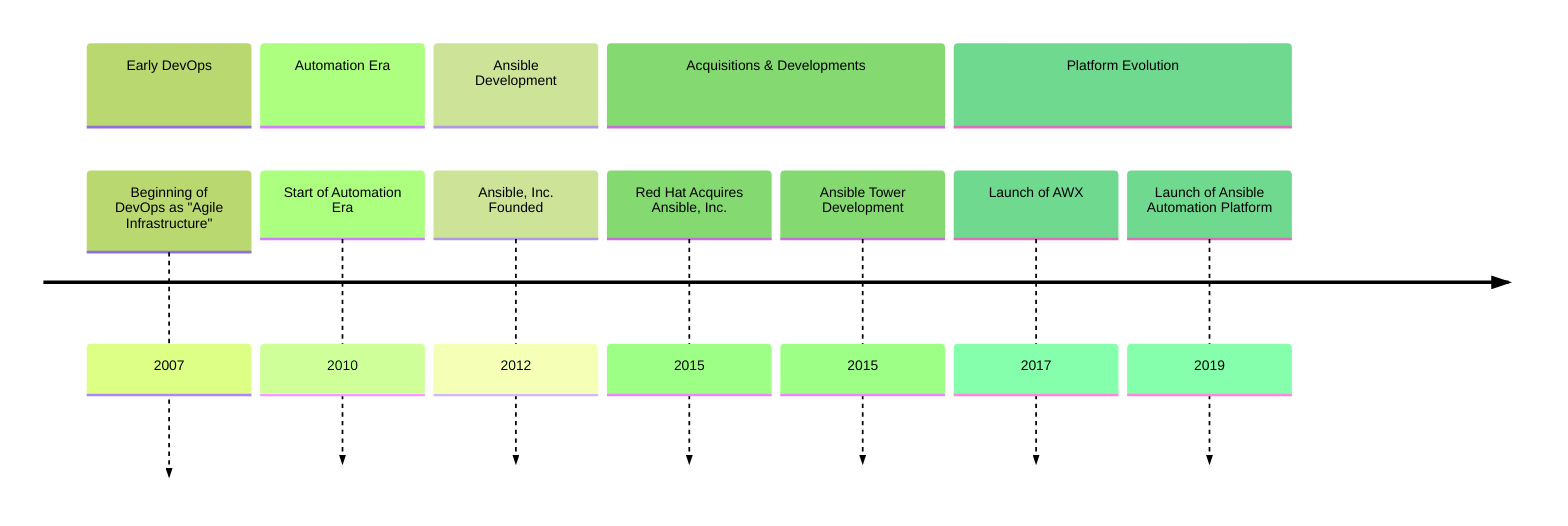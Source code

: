 %%{init: { 'logLevel': 'debug', 'theme': 'forest', 'fontSize':'40px', 'timeline': {'disableMulticolor': true}}}%%

timeline
    section Early DevOps
        Beginning of DevOps as "Agile Infrastructure": 2007
    section Automation Era
        Start of Automation Era: 2010
    section Ansible Development
        Ansible, Inc. Founded: 2012
        
    section Acquisitions & Developments
        Red Hat Acquires Ansible, Inc.: 2015
        Ansible Tower Development: 2015
    section Platform Evolution
        Launch of AWX: 2017
        Launch of Ansible Automation Platform: 2019